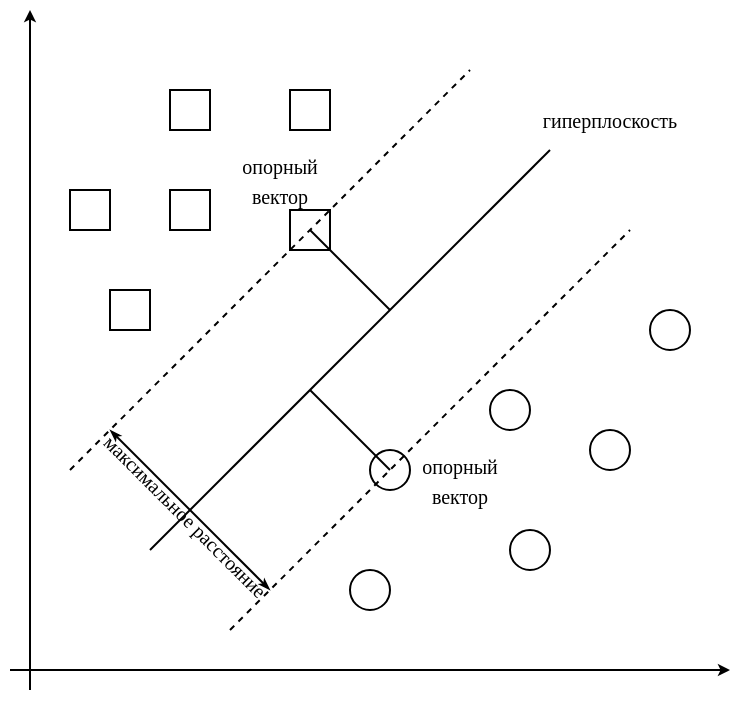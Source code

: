 <mxfile version="16.5.3" type="device"><diagram id="1XXR5lb5I2YUtTLaMo-d" name="svm"><mxGraphModel dx="422" dy="509" grid="1" gridSize="10" guides="1" tooltips="1" connect="1" arrows="1" fold="1" page="1" pageScale="1" pageWidth="1169" pageHeight="1654" math="0" shadow="0"><root><mxCell id="0"/><mxCell id="1" parent="0"/><mxCell id="7NOkUJFkXiaV8LpEaXpD-1" value="" style="endArrow=none;html=1;rounded=0;" edge="1" parent="1"><mxGeometry width="50" height="50" relative="1" as="geometry"><mxPoint x="200" y="320" as="sourcePoint"/><mxPoint x="400" y="120" as="targetPoint"/></mxGeometry></mxCell><mxCell id="7NOkUJFkXiaV8LpEaXpD-4" value="" style="endArrow=none;dashed=1;html=1;rounded=0;" edge="1" parent="1"><mxGeometry width="50" height="50" relative="1" as="geometry"><mxPoint x="240" y="360" as="sourcePoint"/><mxPoint x="440" y="160" as="targetPoint"/></mxGeometry></mxCell><mxCell id="7NOkUJFkXiaV8LpEaXpD-5" value="" style="whiteSpace=wrap;html=1;aspect=fixed;fillColor=none;" vertex="1" parent="1"><mxGeometry x="270" y="150" width="20" height="20" as="geometry"/></mxCell><mxCell id="7NOkUJFkXiaV8LpEaXpD-9" value="" style="endArrow=none;dashed=1;html=1;rounded=0;" edge="1" parent="1"><mxGeometry width="50" height="50" relative="1" as="geometry"><mxPoint x="160" y="280" as="sourcePoint"/><mxPoint x="360" y="80" as="targetPoint"/></mxGeometry></mxCell><mxCell id="7NOkUJFkXiaV8LpEaXpD-10" value="" style="ellipse;whiteSpace=wrap;html=1;aspect=fixed;fillColor=none;" vertex="1" parent="1"><mxGeometry x="310" y="270" width="20" height="20" as="geometry"/></mxCell><mxCell id="7NOkUJFkXiaV8LpEaXpD-12" value="" style="ellipse;whiteSpace=wrap;html=1;aspect=fixed;fillColor=none;" vertex="1" parent="1"><mxGeometry x="450" y="200" width="20" height="20" as="geometry"/></mxCell><mxCell id="7NOkUJFkXiaV8LpEaXpD-13" value="" style="ellipse;whiteSpace=wrap;html=1;aspect=fixed;fillColor=none;" vertex="1" parent="1"><mxGeometry x="420" y="260" width="20" height="20" as="geometry"/></mxCell><mxCell id="7NOkUJFkXiaV8LpEaXpD-14" value="" style="ellipse;whiteSpace=wrap;html=1;aspect=fixed;fillColor=none;" vertex="1" parent="1"><mxGeometry x="380" y="310" width="20" height="20" as="geometry"/></mxCell><mxCell id="7NOkUJFkXiaV8LpEaXpD-15" value="" style="ellipse;whiteSpace=wrap;html=1;aspect=fixed;fillColor=none;" vertex="1" parent="1"><mxGeometry x="300" y="330" width="20" height="20" as="geometry"/></mxCell><mxCell id="7NOkUJFkXiaV8LpEaXpD-16" value="" style="ellipse;whiteSpace=wrap;html=1;aspect=fixed;fillColor=none;" vertex="1" parent="1"><mxGeometry x="370" y="240" width="20" height="20" as="geometry"/></mxCell><mxCell id="7NOkUJFkXiaV8LpEaXpD-18" value="" style="whiteSpace=wrap;html=1;aspect=fixed;fillColor=none;" vertex="1" parent="1"><mxGeometry x="210" y="140" width="20" height="20" as="geometry"/></mxCell><mxCell id="7NOkUJFkXiaV8LpEaXpD-19" value="" style="whiteSpace=wrap;html=1;aspect=fixed;fillColor=none;" vertex="1" parent="1"><mxGeometry x="210" y="90" width="20" height="20" as="geometry"/></mxCell><mxCell id="7NOkUJFkXiaV8LpEaXpD-20" value="" style="whiteSpace=wrap;html=1;aspect=fixed;fillColor=none;" vertex="1" parent="1"><mxGeometry x="180" y="190" width="20" height="20" as="geometry"/></mxCell><mxCell id="7NOkUJFkXiaV8LpEaXpD-21" value="" style="whiteSpace=wrap;html=1;aspect=fixed;fillColor=none;" vertex="1" parent="1"><mxGeometry x="270" y="90" width="20" height="20" as="geometry"/></mxCell><mxCell id="7NOkUJFkXiaV8LpEaXpD-22" value="" style="whiteSpace=wrap;html=1;aspect=fixed;fillColor=none;" vertex="1" parent="1"><mxGeometry x="160" y="140" width="20" height="20" as="geometry"/></mxCell><mxCell id="7NOkUJFkXiaV8LpEaXpD-24" value="&lt;font style=&quot;font-size: 10px&quot;&gt;гиперплоскость&lt;/font&gt;" style="text;html=1;strokeColor=none;fillColor=none;align=center;verticalAlign=middle;whiteSpace=wrap;rounded=0;fontFamily=Times New Roman;" vertex="1" parent="1"><mxGeometry x="390" y="90" width="80" height="30" as="geometry"/></mxCell><mxCell id="7NOkUJFkXiaV8LpEaXpD-25" value="" style="endArrow=none;html=1;rounded=0;fontFamily=Times New Roman;" edge="1" parent="1"><mxGeometry width="50" height="50" relative="1" as="geometry"><mxPoint x="320" y="200" as="sourcePoint"/><mxPoint x="280" y="160" as="targetPoint"/></mxGeometry></mxCell><mxCell id="7NOkUJFkXiaV8LpEaXpD-26" value="" style="endArrow=none;html=1;rounded=0;fontFamily=Times New Roman;" edge="1" parent="1"><mxGeometry width="50" height="50" relative="1" as="geometry"><mxPoint x="320" y="280" as="sourcePoint"/><mxPoint x="280" y="240" as="targetPoint"/></mxGeometry></mxCell><mxCell id="7NOkUJFkXiaV8LpEaXpD-27" value="&lt;font style=&quot;font-size: 10px&quot;&gt;опорный&lt;br&gt;вектор&lt;/font&gt;" style="text;html=1;strokeColor=none;fillColor=none;align=center;verticalAlign=middle;whiteSpace=wrap;rounded=0;fontFamily=Times New Roman;" vertex="1" parent="1"><mxGeometry x="330" y="270" width="50" height="30" as="geometry"/></mxCell><mxCell id="7NOkUJFkXiaV8LpEaXpD-28" value="&lt;font style=&quot;font-size: 10px&quot;&gt;опорный&lt;br&gt;вектор&lt;/font&gt;" style="text;html=1;strokeColor=none;fillColor=none;align=center;verticalAlign=middle;whiteSpace=wrap;rounded=0;fontFamily=Times New Roman;" vertex="1" parent="1"><mxGeometry x="240" y="120" width="50" height="30" as="geometry"/></mxCell><mxCell id="7NOkUJFkXiaV8LpEaXpD-30" value="" style="endArrow=classicThin;startArrow=classicThin;html=1;rounded=0;fontFamily=Times New Roman;endFill=1;startFill=1;endSize=3;startSize=3;" edge="1" parent="1"><mxGeometry width="50" height="50" relative="1" as="geometry"><mxPoint x="260" y="340" as="sourcePoint"/><mxPoint x="180" y="260" as="targetPoint"/></mxGeometry></mxCell><mxCell id="7NOkUJFkXiaV8LpEaXpD-31" value="&lt;font style=&quot;font-size: 10px&quot;&gt;максимальное расстояние&lt;/font&gt;" style="text;html=1;strokeColor=none;fillColor=none;align=center;verticalAlign=middle;whiteSpace=wrap;rounded=0;fontFamily=Times New Roman;rotation=45;" vertex="1" parent="1"><mxGeometry x="148.86" y="288" width="138.28" height="30" as="geometry"/></mxCell><mxCell id="7NOkUJFkXiaV8LpEaXpD-35" value="" style="endArrow=classic;html=1;rounded=0;fontFamily=Times New Roman;fontSize=10;startSize=3;endSize=3;" edge="1" parent="1"><mxGeometry width="50" height="50" relative="1" as="geometry"><mxPoint x="140" y="390" as="sourcePoint"/><mxPoint x="140" y="50" as="targetPoint"/></mxGeometry></mxCell><mxCell id="7NOkUJFkXiaV8LpEaXpD-36" value="" style="endArrow=classic;html=1;rounded=0;fontFamily=Times New Roman;fontSize=10;startSize=3;endSize=3;" edge="1" parent="1"><mxGeometry width="50" height="50" relative="1" as="geometry"><mxPoint x="130" y="380" as="sourcePoint"/><mxPoint x="490" y="380" as="targetPoint"/></mxGeometry></mxCell></root></mxGraphModel></diagram></mxfile>